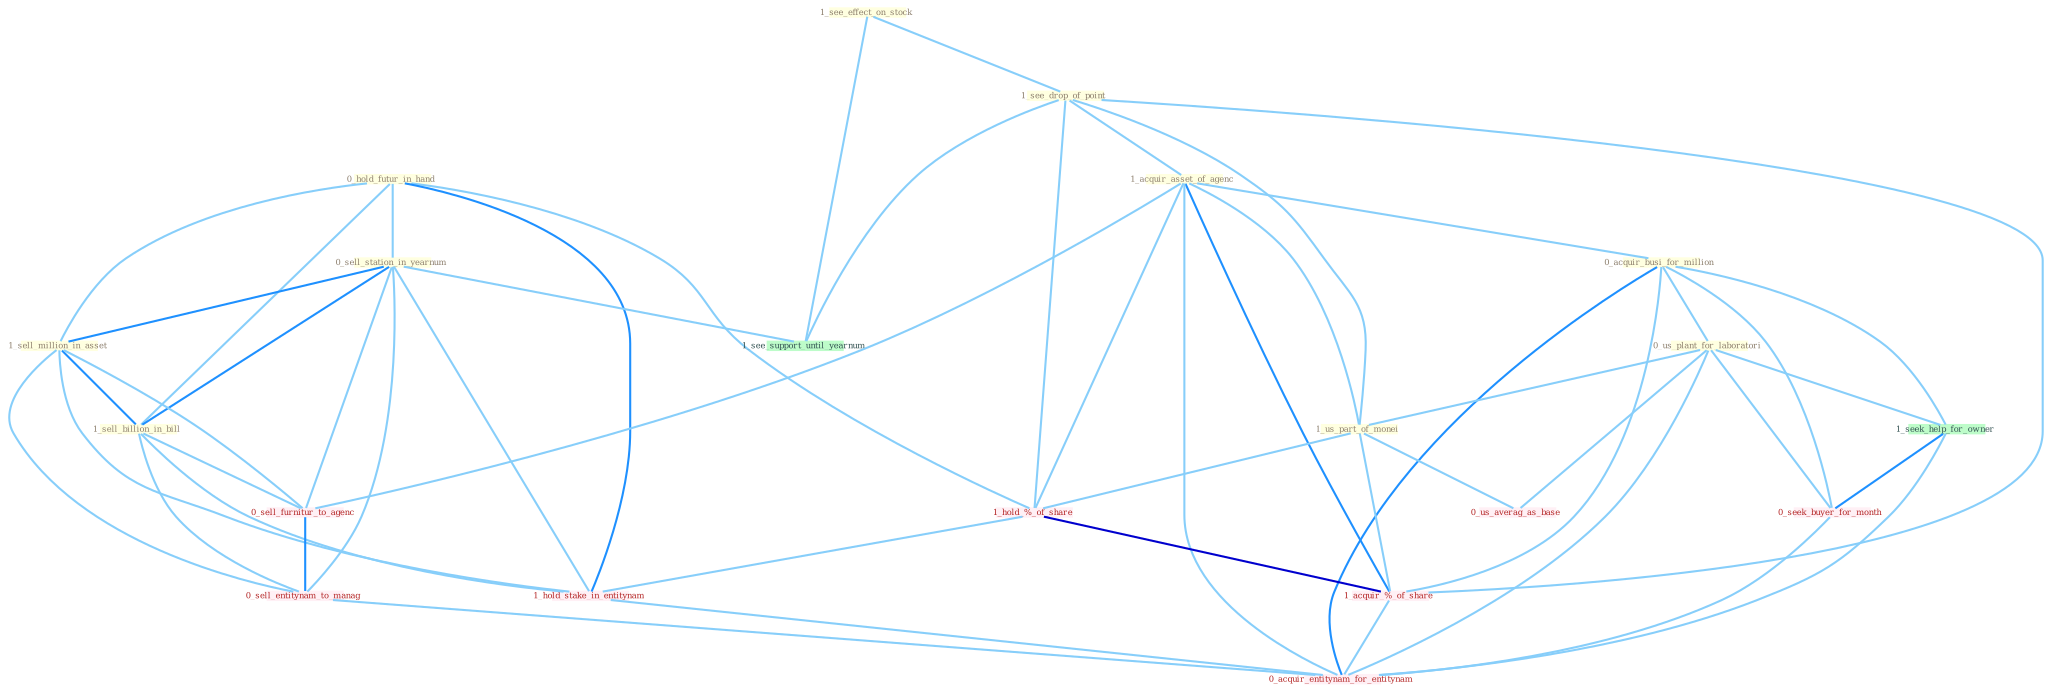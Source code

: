 Graph G{ 
    node
    [shape=polygon,style=filled,width=.5,height=.06,color="#BDFCC9",fixedsize=true,fontsize=4,
    fontcolor="#2f4f4f"];
    {node
    [color="#ffffe0", fontcolor="#8b7d6b"] "0_hold_futur_in_hand " "1_see_effect_on_stock " "1_see_drop_of_point " "1_acquir_asset_of_agenc " "0_sell_station_in_yearnum " "0_acquir_busi_for_million " "1_sell_million_in_asset " "1_sell_billion_in_bill " "0_us_plant_for_laboratori " "1_us_part_of_monei "}
{node [color="#fff0f5", fontcolor="#b22222"] "1_hold_%_of_share " "1_hold_stake_in_entitynam " "0_seek_buyer_for_month " "1_acquir_%_of_share " "0_sell_furnitur_to_agenc " "0_us_averag_as_base " "0_sell_entitynam_to_manag " "0_acquir_entitynam_for_entitynam "}
edge [color="#B0E2FF"];

	"0_hold_futur_in_hand " -- "0_sell_station_in_yearnum " [w="1", color="#87cefa" ];
	"0_hold_futur_in_hand " -- "1_sell_million_in_asset " [w="1", color="#87cefa" ];
	"0_hold_futur_in_hand " -- "1_sell_billion_in_bill " [w="1", color="#87cefa" ];
	"0_hold_futur_in_hand " -- "1_hold_%_of_share " [w="1", color="#87cefa" ];
	"0_hold_futur_in_hand " -- "1_hold_stake_in_entitynam " [w="2", color="#1e90ff" , len=0.8];
	"1_see_effect_on_stock " -- "1_see_drop_of_point " [w="1", color="#87cefa" ];
	"1_see_effect_on_stock " -- "1_see_support_until_yearnum " [w="1", color="#87cefa" ];
	"1_see_drop_of_point " -- "1_acquir_asset_of_agenc " [w="1", color="#87cefa" ];
	"1_see_drop_of_point " -- "1_us_part_of_monei " [w="1", color="#87cefa" ];
	"1_see_drop_of_point " -- "1_hold_%_of_share " [w="1", color="#87cefa" ];
	"1_see_drop_of_point " -- "1_acquir_%_of_share " [w="1", color="#87cefa" ];
	"1_see_drop_of_point " -- "1_see_support_until_yearnum " [w="1", color="#87cefa" ];
	"1_acquir_asset_of_agenc " -- "0_acquir_busi_for_million " [w="1", color="#87cefa" ];
	"1_acquir_asset_of_agenc " -- "1_us_part_of_monei " [w="1", color="#87cefa" ];
	"1_acquir_asset_of_agenc " -- "1_hold_%_of_share " [w="1", color="#87cefa" ];
	"1_acquir_asset_of_agenc " -- "1_acquir_%_of_share " [w="2", color="#1e90ff" , len=0.8];
	"1_acquir_asset_of_agenc " -- "0_sell_furnitur_to_agenc " [w="1", color="#87cefa" ];
	"1_acquir_asset_of_agenc " -- "0_acquir_entitynam_for_entitynam " [w="1", color="#87cefa" ];
	"0_sell_station_in_yearnum " -- "1_sell_million_in_asset " [w="2", color="#1e90ff" , len=0.8];
	"0_sell_station_in_yearnum " -- "1_sell_billion_in_bill " [w="2", color="#1e90ff" , len=0.8];
	"0_sell_station_in_yearnum " -- "1_hold_stake_in_entitynam " [w="1", color="#87cefa" ];
	"0_sell_station_in_yearnum " -- "1_see_support_until_yearnum " [w="1", color="#87cefa" ];
	"0_sell_station_in_yearnum " -- "0_sell_furnitur_to_agenc " [w="1", color="#87cefa" ];
	"0_sell_station_in_yearnum " -- "0_sell_entitynam_to_manag " [w="1", color="#87cefa" ];
	"0_acquir_busi_for_million " -- "0_us_plant_for_laboratori " [w="1", color="#87cefa" ];
	"0_acquir_busi_for_million " -- "1_seek_help_for_owner " [w="1", color="#87cefa" ];
	"0_acquir_busi_for_million " -- "0_seek_buyer_for_month " [w="1", color="#87cefa" ];
	"0_acquir_busi_for_million " -- "1_acquir_%_of_share " [w="1", color="#87cefa" ];
	"0_acquir_busi_for_million " -- "0_acquir_entitynam_for_entitynam " [w="2", color="#1e90ff" , len=0.8];
	"1_sell_million_in_asset " -- "1_sell_billion_in_bill " [w="2", color="#1e90ff" , len=0.8];
	"1_sell_million_in_asset " -- "1_hold_stake_in_entitynam " [w="1", color="#87cefa" ];
	"1_sell_million_in_asset " -- "0_sell_furnitur_to_agenc " [w="1", color="#87cefa" ];
	"1_sell_million_in_asset " -- "0_sell_entitynam_to_manag " [w="1", color="#87cefa" ];
	"1_sell_billion_in_bill " -- "1_hold_stake_in_entitynam " [w="1", color="#87cefa" ];
	"1_sell_billion_in_bill " -- "0_sell_furnitur_to_agenc " [w="1", color="#87cefa" ];
	"1_sell_billion_in_bill " -- "0_sell_entitynam_to_manag " [w="1", color="#87cefa" ];
	"0_us_plant_for_laboratori " -- "1_us_part_of_monei " [w="1", color="#87cefa" ];
	"0_us_plant_for_laboratori " -- "1_seek_help_for_owner " [w="1", color="#87cefa" ];
	"0_us_plant_for_laboratori " -- "0_seek_buyer_for_month " [w="1", color="#87cefa" ];
	"0_us_plant_for_laboratori " -- "0_us_averag_as_base " [w="1", color="#87cefa" ];
	"0_us_plant_for_laboratori " -- "0_acquir_entitynam_for_entitynam " [w="1", color="#87cefa" ];
	"1_us_part_of_monei " -- "1_hold_%_of_share " [w="1", color="#87cefa" ];
	"1_us_part_of_monei " -- "1_acquir_%_of_share " [w="1", color="#87cefa" ];
	"1_us_part_of_monei " -- "0_us_averag_as_base " [w="1", color="#87cefa" ];
	"1_hold_%_of_share " -- "1_hold_stake_in_entitynam " [w="1", color="#87cefa" ];
	"1_hold_%_of_share " -- "1_acquir_%_of_share " [w="3", color="#0000cd" , len=0.6];
	"1_hold_stake_in_entitynam " -- "0_acquir_entitynam_for_entitynam " [w="1", color="#87cefa" ];
	"1_seek_help_for_owner " -- "0_seek_buyer_for_month " [w="2", color="#1e90ff" , len=0.8];
	"1_seek_help_for_owner " -- "0_acquir_entitynam_for_entitynam " [w="1", color="#87cefa" ];
	"0_seek_buyer_for_month " -- "0_acquir_entitynam_for_entitynam " [w="1", color="#87cefa" ];
	"1_acquir_%_of_share " -- "0_acquir_entitynam_for_entitynam " [w="1", color="#87cefa" ];
	"0_sell_furnitur_to_agenc " -- "0_sell_entitynam_to_manag " [w="2", color="#1e90ff" , len=0.8];
	"0_sell_entitynam_to_manag " -- "0_acquir_entitynam_for_entitynam " [w="1", color="#87cefa" ];
}
